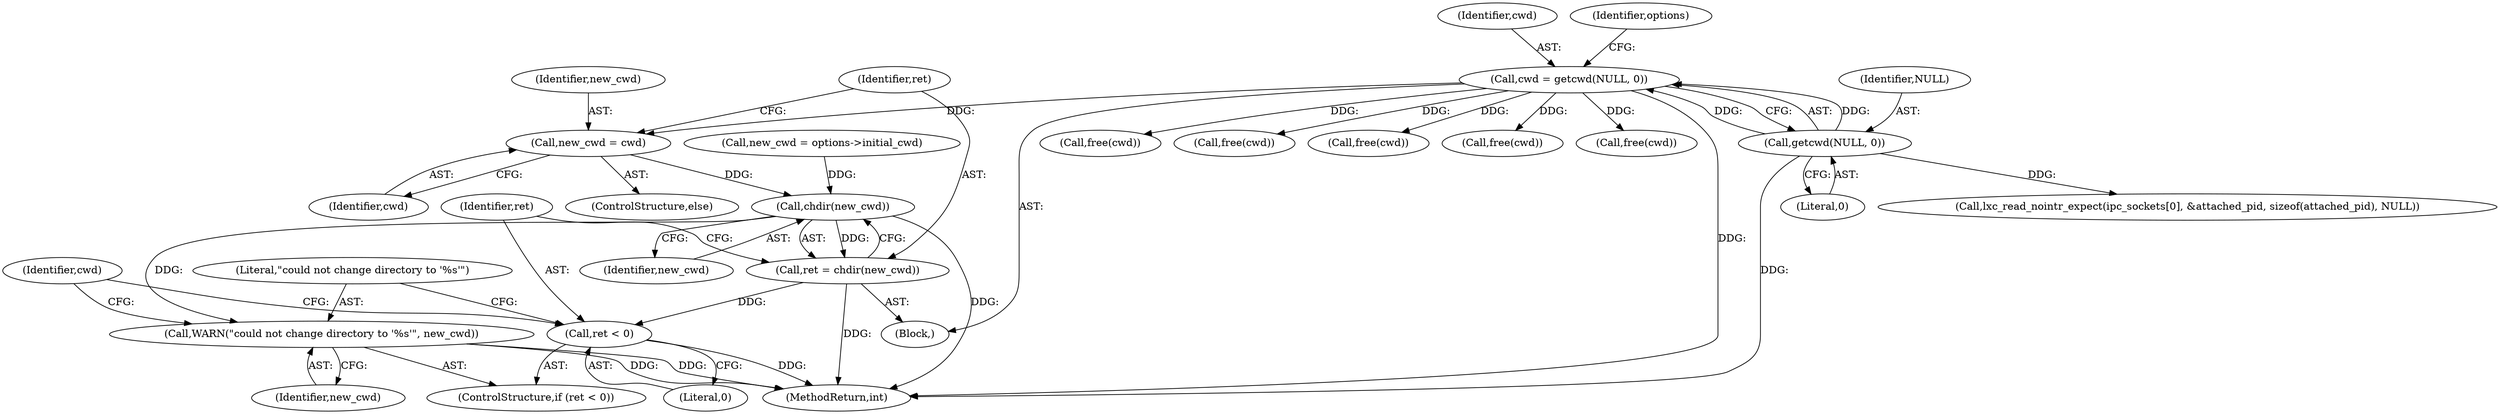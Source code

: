 digraph "0_lxc_81f466d05f2a89cb4f122ef7f593ff3f279b165c_1@pointer" {
"1000723" [label="(Call,new_cwd = cwd)"];
"1000246" [label="(Call,cwd = getcwd(NULL, 0))"];
"1000248" [label="(Call,getcwd(NULL, 0))"];
"1000728" [label="(Call,chdir(new_cwd))"];
"1000726" [label="(Call,ret = chdir(new_cwd))"];
"1000731" [label="(Call,ret < 0)"];
"1000734" [label="(Call,WARN(\"could not change directory to '%s'\", new_cwd))"];
"1000736" [label="(Identifier,new_cwd)"];
"1000723" [label="(Call,new_cwd = cwd)"];
"1000276" [label="(Call,free(cwd))"];
"1000717" [label="(Call,new_cwd = options->initial_cwd)"];
"1000722" [label="(ControlStructure,else)"];
"1000732" [label="(Identifier,ret)"];
"1000247" [label="(Identifier,cwd)"];
"1000724" [label="(Identifier,new_cwd)"];
"1000339" [label="(Call,free(cwd))"];
"1000733" [label="(Literal,0)"];
"1000250" [label="(Literal,0)"];
"1000726" [label="(Call,ret = chdir(new_cwd))"];
"1000734" [label="(Call,WARN(\"could not change directory to '%s'\", new_cwd))"];
"1000299" [label="(Call,free(cwd))"];
"1000729" [label="(Identifier,new_cwd)"];
"1000727" [label="(Identifier,ret)"];
"1000316" [label="(Call,free(cwd))"];
"1000246" [label="(Call,cwd = getcwd(NULL, 0))"];
"1000139" [label="(Block,)"];
"1000791" [label="(MethodReturn,int)"];
"1000730" [label="(ControlStructure,if (ret < 0))"];
"1000738" [label="(Identifier,cwd)"];
"1000728" [label="(Call,chdir(new_cwd))"];
"1000735" [label="(Literal,\"could not change directory to '%s'\")"];
"1000248" [label="(Call,getcwd(NULL, 0))"];
"1000254" [label="(Identifier,options)"];
"1000737" [label="(Call,free(cwd))"];
"1000725" [label="(Identifier,cwd)"];
"1000249" [label="(Identifier,NULL)"];
"1000395" [label="(Call,lxc_read_nointr_expect(ipc_sockets[0], &attached_pid, sizeof(attached_pid), NULL))"];
"1000731" [label="(Call,ret < 0)"];
"1000723" -> "1000722"  [label="AST: "];
"1000723" -> "1000725"  [label="CFG: "];
"1000724" -> "1000723"  [label="AST: "];
"1000725" -> "1000723"  [label="AST: "];
"1000727" -> "1000723"  [label="CFG: "];
"1000246" -> "1000723"  [label="DDG: "];
"1000723" -> "1000728"  [label="DDG: "];
"1000246" -> "1000139"  [label="AST: "];
"1000246" -> "1000248"  [label="CFG: "];
"1000247" -> "1000246"  [label="AST: "];
"1000248" -> "1000246"  [label="AST: "];
"1000254" -> "1000246"  [label="CFG: "];
"1000246" -> "1000791"  [label="DDG: "];
"1000248" -> "1000246"  [label="DDG: "];
"1000248" -> "1000246"  [label="DDG: "];
"1000246" -> "1000276"  [label="DDG: "];
"1000246" -> "1000299"  [label="DDG: "];
"1000246" -> "1000316"  [label="DDG: "];
"1000246" -> "1000339"  [label="DDG: "];
"1000246" -> "1000737"  [label="DDG: "];
"1000248" -> "1000250"  [label="CFG: "];
"1000249" -> "1000248"  [label="AST: "];
"1000250" -> "1000248"  [label="AST: "];
"1000248" -> "1000791"  [label="DDG: "];
"1000248" -> "1000395"  [label="DDG: "];
"1000728" -> "1000726"  [label="AST: "];
"1000728" -> "1000729"  [label="CFG: "];
"1000729" -> "1000728"  [label="AST: "];
"1000726" -> "1000728"  [label="CFG: "];
"1000728" -> "1000791"  [label="DDG: "];
"1000728" -> "1000726"  [label="DDG: "];
"1000717" -> "1000728"  [label="DDG: "];
"1000728" -> "1000734"  [label="DDG: "];
"1000726" -> "1000139"  [label="AST: "];
"1000727" -> "1000726"  [label="AST: "];
"1000732" -> "1000726"  [label="CFG: "];
"1000726" -> "1000791"  [label="DDG: "];
"1000726" -> "1000731"  [label="DDG: "];
"1000731" -> "1000730"  [label="AST: "];
"1000731" -> "1000733"  [label="CFG: "];
"1000732" -> "1000731"  [label="AST: "];
"1000733" -> "1000731"  [label="AST: "];
"1000735" -> "1000731"  [label="CFG: "];
"1000738" -> "1000731"  [label="CFG: "];
"1000731" -> "1000791"  [label="DDG: "];
"1000734" -> "1000730"  [label="AST: "];
"1000734" -> "1000736"  [label="CFG: "];
"1000735" -> "1000734"  [label="AST: "];
"1000736" -> "1000734"  [label="AST: "];
"1000738" -> "1000734"  [label="CFG: "];
"1000734" -> "1000791"  [label="DDG: "];
"1000734" -> "1000791"  [label="DDG: "];
}
